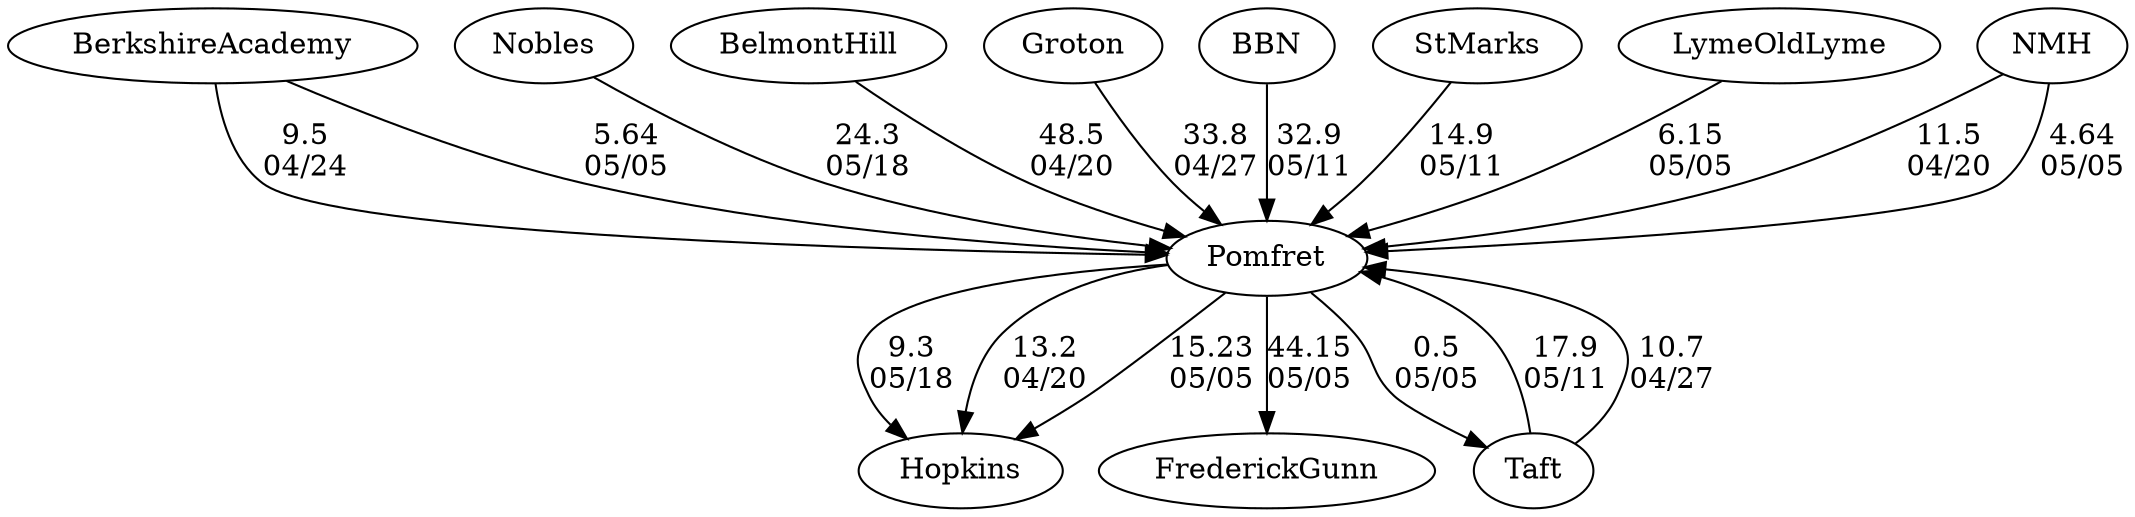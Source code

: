 digraph boys3foursPomfret {Hopkins [URL="boys3foursPomfretHopkins.html"];BerkshireAcademy [URL="boys3foursPomfretBerkshireAcademy.html"];Nobles [URL="boys3foursPomfretNobles.html"];BelmontHill [URL="boys3foursPomfretBelmontHill.html"];FrederickGunn [URL="boys3foursPomfretFrederickGunn.html"];Groton [URL="boys3foursPomfretGroton.html"];Pomfret [URL="boys3foursPomfretPomfret.html"];BBN [URL="boys3foursPomfretBBN.html"];StMarks [URL="boys3foursPomfretStMarks.html"];LymeOldLyme [URL="boys3foursPomfretLymeOldLyme.html"];Taft [URL="boys3foursPomfretTaft.html"];NMH [URL="boys3foursPomfretNMH.html"];Nobles -> Pomfret[label="24.3
05/18", weight="76", tooltip="NEIRA Boys , Pomfret v. Hopkins, Nobles			
Distance: 1500M Conditions: Solid cross headwind (starboard to port), steady 10-15 MPH, occasional gusts up to ~20MPH throughout. Light but steady rain through most of the racing. Comments: Races alternated between girls and boys. Order of races: B5, B4, B3, B6, B2, B1. Thanks to Hopkins and Nobles for good racing.
None", URL="https://www.row2k.com/results/resultspage.cfm?UID=36B37BA4661B961497A29CE5C39FC791&cat=1", random="random"]; 
Pomfret -> Hopkins[label="9.3
05/18", weight="91", tooltip="NEIRA Boys , Pomfret v. Hopkins, Nobles			
Distance: 1500M Conditions: Solid cross headwind (starboard to port), steady 10-15 MPH, occasional gusts up to ~20MPH throughout. Light but steady rain through most of the racing. Comments: Races alternated between girls and boys. Order of races: B5, B4, B3, B6, B2, B1. Thanks to Hopkins and Nobles for good racing.
None", URL="https://www.row2k.com/results/resultspage.cfm?UID=36B37BA4661B961497A29CE5C39FC791&cat=1", random="random"]; 
BBN -> Pomfret[label="32.9
05/11", weight="68", tooltip="NEIRA Boys ,Pomfret v. BB&N, Gunn, St. Mark's, Taft: du Pont Cup			
Distance: 1500 Conditions: ~9MPH crossing headwind from lane 6 to lane 1, with occasional gusts. Beginning of race slightly choppier than finish. Conditions seemed to improve marginally by last race (B1). Comments: Alternated races with girls races. Order of boys races: B5, B6, B4, B3, B2, B1.
St. Mark's 5 missed B5 race start time and raced in B6 race.
Gunn was a scratch in the B1 race.
Pomfret B3 caught two minor crabs early in its race.
Crossing wind pushed almost all boats at least one lane to port. Many referee calls for boats to move to starboard.
Congratulations to Taft B1 for winning the 2024 du Pont Cup.
None", URL="https://www.row2k.com/results/resultspage.cfm?UID=223C7EB1077C538878AD4347B31C5F01&cat=1", random="random"]; 
Taft -> Pomfret[label="17.9
05/11", weight="83", tooltip="NEIRA Boys ,Pomfret v. BB&N, Gunn, St. Mark's, Taft: du Pont Cup			
Distance: 1500 Conditions: ~9MPH crossing headwind from lane 6 to lane 1, with occasional gusts. Beginning of race slightly choppier than finish. Conditions seemed to improve marginally by last race (B1). Comments: Alternated races with girls races. Order of boys races: B5, B6, B4, B3, B2, B1.
St. Mark's 5 missed B5 race start time and raced in B6 race.
Gunn was a scratch in the B1 race.
Pomfret B3 caught two minor crabs early in its race.
Crossing wind pushed almost all boats at least one lane to port. Many referee calls for boats to move to starboard.
Congratulations to Taft B1 for winning the 2024 du Pont Cup.
None", URL="https://www.row2k.com/results/resultspage.cfm?UID=223C7EB1077C538878AD4347B31C5F01&cat=1", random="random"]; 
StMarks -> Pomfret[label="14.9
05/11", weight="86", tooltip="NEIRA Boys ,Pomfret v. BB&N, Gunn, St. Mark's, Taft: du Pont Cup			
Distance: 1500 Conditions: ~9MPH crossing headwind from lane 6 to lane 1, with occasional gusts. Beginning of race slightly choppier than finish. Conditions seemed to improve marginally by last race (B1). Comments: Alternated races with girls races. Order of boys races: B5, B6, B4, B3, B2, B1.
St. Mark's 5 missed B5 race start time and raced in B6 race.
Gunn was a scratch in the B1 race.
Pomfret B3 caught two minor crabs early in its race.
Crossing wind pushed almost all boats at least one lane to port. Many referee calls for boats to move to starboard.
Congratulations to Taft B1 for winning the 2024 du Pont Cup.
None", URL="https://www.row2k.com/results/resultspage.cfm?UID=223C7EB1077C538878AD4347B31C5F01&cat=1", random="random"]; 
BelmontHill -> Pomfret[label="48.5
04/20", weight="52", tooltip="NEIRA Boys ,Pomfret v. Belmont Hill, Northfield Mt. Hermon, Hopkins			
Distance: 1500M Conditions: Very light wind, perhaps slight crossing WSW tail at times of no more than 5MPH. Conditions similar throughout. No current. Comments: Race order: B4, B3, B2, B1. Thanks to BH, NMH, and Hopkins for a great day of racing.
None", URL="https://www.row2k.com/results/resultspage.cfm?UID=D6B986013DA22E26BC236F424721DEE8&cat=1", random="random"]; 
NMH -> Pomfret[label="11.5
04/20", weight="89", tooltip="NEIRA Boys ,Pomfret v. Belmont Hill, Northfield Mt. Hermon, Hopkins			
Distance: 1500M Conditions: Very light wind, perhaps slight crossing WSW tail at times of no more than 5MPH. Conditions similar throughout. No current. Comments: Race order: B4, B3, B2, B1. Thanks to BH, NMH, and Hopkins for a great day of racing.
None", URL="https://www.row2k.com/results/resultspage.cfm?UID=D6B986013DA22E26BC236F424721DEE8&cat=1", random="random"]; 
Pomfret -> Hopkins[label="13.2
04/20", weight="87", tooltip="NEIRA Boys ,Pomfret v. Belmont Hill, Northfield Mt. Hermon, Hopkins			
Distance: 1500M Conditions: Very light wind, perhaps slight crossing WSW tail at times of no more than 5MPH. Conditions similar throughout. No current. Comments: Race order: B4, B3, B2, B1. Thanks to BH, NMH, and Hopkins for a great day of racing.
None", URL="https://www.row2k.com/results/resultspage.cfm?UID=D6B986013DA22E26BC236F424721DEE8&cat=1", random="random"]; 
Groton -> Pomfret[label="33.8
04/27", weight="67", tooltip="NEIRA Boys ,Pomfret v. Groton, Taft			
Distance: 1500 Conditions: At the start, crossing tailwinds of ~10MPH. Winds shifted to a mostly tail after first 500M of ~15MPH, with occasional gusts 20 to 25. Water was choppy after the first 500M all the way to finish line. Comments: Race order: B4, B3, B5, B2, B1 (with girls' races interspersed).
Winds made aligning starts challenging. Commendable job by aligner. B2 crews were roughly 30ft. over the line at the start. Course steering was challenging for almost all crews. Wind also affected crews as many drifted into other lanes, though no significant impediments that impacted finish order were detected.
None", URL="https://www.row2k.com/results/resultspage.cfm?UID=DE911428BA7DE499F2D28BF6D23E48AA&cat=1", random="random"]; 
Taft -> Pomfret[label="10.7
04/27", weight="90", tooltip="NEIRA Boys ,Pomfret v. Groton, Taft			
Distance: 1500 Conditions: At the start, crossing tailwinds of ~10MPH. Winds shifted to a mostly tail after first 500M of ~15MPH, with occasional gusts 20 to 25. Water was choppy after the first 500M all the way to finish line. Comments: Race order: B4, B3, B5, B2, B1 (with girls' races interspersed).
Winds made aligning starts challenging. Commendable job by aligner. B2 crews were roughly 30ft. over the line at the start. Course steering was challenging for almost all crews. Wind also affected crews as many drifted into other lanes, though no significant impediments that impacted finish order were detected.
None", URL="https://www.row2k.com/results/resultspage.cfm?UID=DE911428BA7DE499F2D28BF6D23E48AA&cat=1", random="random"]; 
BerkshireAcademy -> Pomfret[label="9.5
04/24", weight="91", tooltip="NEIRA Boys Fours,Pomfret v. Berkshire, Marianapolis			
Distance: 1500M Conditions: Swirling, gusty winds - 12 to 15MPH, with stronger gusts. Slight tail at the start for first 300 meters, switching to a crossing through 800M mark, then crossing headwind, some strong crossing gusts. Despite the wind, not much chop on the water. Comments: Order of Races, B4, B3, B2, B1 with girls' races in between.
None", URL="https://www.row2k.com/results/resultspage.cfm?UID=F948FF189D877062CEBEAD4C9A9EE5CF&cat=1", random="random"]; 
LymeOldLyme -> Pomfret[label="6.15
05/05", weight="94", tooltip="Founder's Day Regatta			
Conditions: Some cross wind in the first 500m shifting into a light tail wind in the last 1k. Teams with multiple boats in a single event only progressed the faster boat even if both finished top 3.", URL="https://www.row2k.com/results/resultspage.cfm?UID=7AC6352FAB62A8BCE52618B8C7A7971D&cat=6", random="random"]; 
BerkshireAcademy -> Pomfret[label="5.64
05/05", weight="95", tooltip="Founder's Day Regatta			
Conditions: Some cross wind in the first 500m shifting into a light tail wind in the last 1k. Teams with multiple boats in a single event only progressed the faster boat even if both finished top 3.", URL="https://www.row2k.com/results/resultspage.cfm?UID=7AC6352FAB62A8BCE52618B8C7A7971D&cat=6", random="random"]; 
NMH -> Pomfret[label="4.64
05/05", weight="96", tooltip="Founder's Day Regatta			
Conditions: Some cross wind in the first 500m shifting into a light tail wind in the last 1k. Teams with multiple boats in a single event only progressed the faster boat even if both finished top 3.", URL="https://www.row2k.com/results/resultspage.cfm?UID=7AC6352FAB62A8BCE52618B8C7A7971D&cat=6", random="random"]; 
Pomfret -> Taft[label="0.5
05/05", weight="100", tooltip="Founder's Day Regatta			
Conditions: Some cross wind in the first 500m shifting into a light tail wind in the last 1k. Teams with multiple boats in a single event only progressed the faster boat even if both finished top 3.", URL="https://www.row2k.com/results/resultspage.cfm?UID=7AC6352FAB62A8BCE52618B8C7A7971D&cat=6", random="random"]; 
Pomfret -> Hopkins[label="15.23
05/05", weight="85", tooltip="Founder's Day Regatta			
Conditions: Some cross wind in the first 500m shifting into a light tail wind in the last 1k. Teams with multiple boats in a single event only progressed the faster boat even if both finished top 3.", URL="https://www.row2k.com/results/resultspage.cfm?UID=7AC6352FAB62A8BCE52618B8C7A7971D&cat=6", random="random"]; 
Pomfret -> FrederickGunn[label="44.15
05/05", weight="56", tooltip="Founder's Day Regatta			
Conditions: Some cross wind in the first 500m shifting into a light tail wind in the last 1k. Teams with multiple boats in a single event only progressed the faster boat even if both finished top 3.", URL="https://www.row2k.com/results/resultspage.cfm?UID=7AC6352FAB62A8BCE52618B8C7A7971D&cat=6", random="random"]}